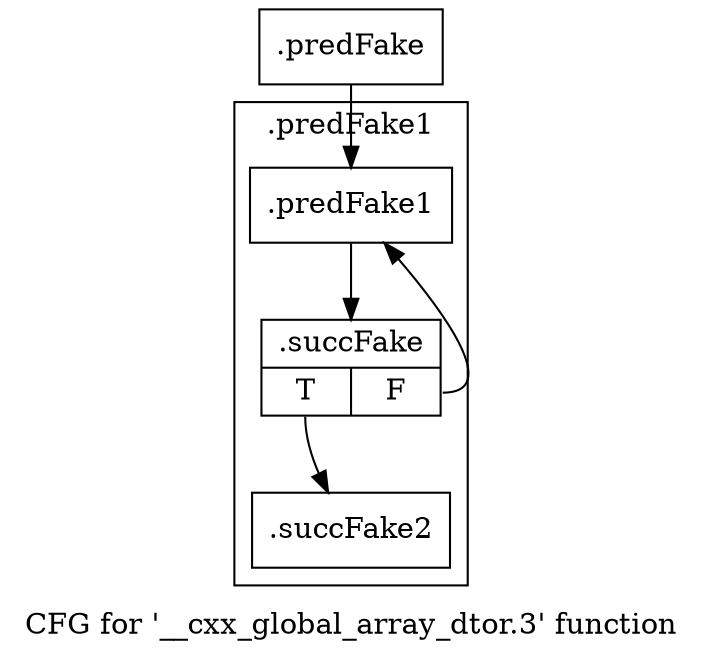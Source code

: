 digraph "CFG for '__cxx_global_array_dtor.3' function" {
	label="CFG for '__cxx_global_array_dtor.3' function";

	Node0x443e9d0 [shape=record,filename="",linenumber="",label="{.predFake}"];
	Node0x443e9d0 -> Node0x4440290[ callList="" memoryops="" filename="../../../../../Sources/conv/tb_conv.cpp" execusionnum="0"];
	Node0x4398dc0 [shape=record,filename="../../../../../Sources/conv/tb_conv.cpp",linenumber="20",label="{.succFake2}"];
subgraph cluster_0 {
	label=".predFake1";
	tripcount="0";
	invocationtime="-1";

	Node0x4440290 [shape=record,filename="../../../../../Sources/conv/tb_conv.cpp",linenumber="20",label="{.predFake1}"];
	Node0x4440290 -> Node0x4398d10[ callList="" memoryops="" filename="../../../../../Sources/conv/tb_conv.cpp" execusionnum="0"];
	Node0x4398d10 [shape=record,filename="../../../../../Sources/conv/tb_conv.cpp",linenumber="20",label="{.succFake|{<s0>T|<s1>F}}"];
	Node0x4398d10:s0 -> Node0x4398dc0[ callList="" memoryops="" filename="../../../../../Sources/conv/tb_conv.cpp" execusionnum="0"];
	Node0x4398d10:s1 -> Node0x4440290;
}
}
